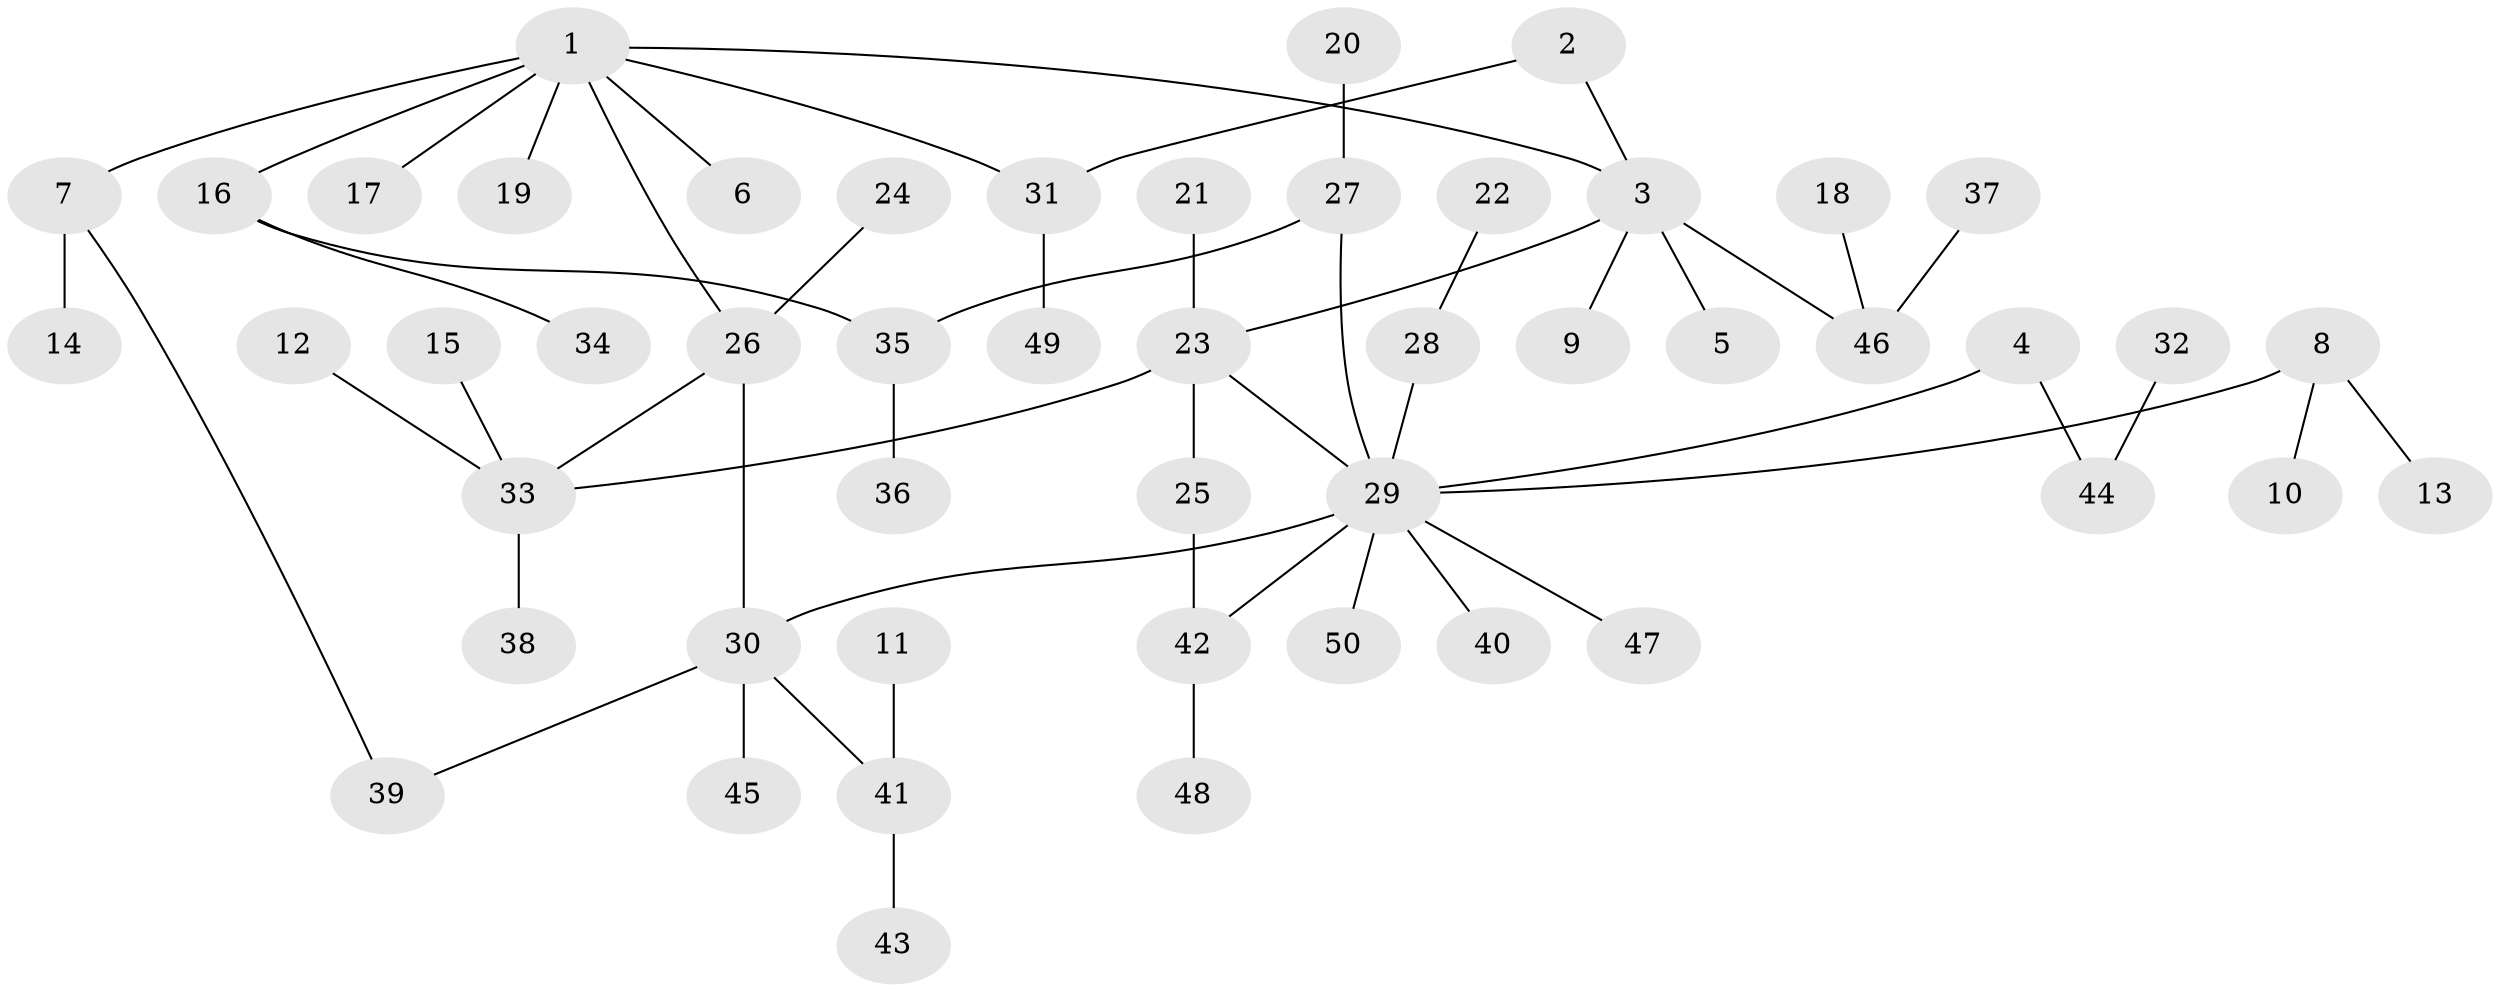 // original degree distribution, {4: 0.09, 8: 0.02, 2: 0.33, 5: 0.05, 1: 0.42, 3: 0.09}
// Generated by graph-tools (version 1.1) at 2025/49/03/09/25 03:49:17]
// undirected, 50 vertices, 55 edges
graph export_dot {
graph [start="1"]
  node [color=gray90,style=filled];
  1;
  2;
  3;
  4;
  5;
  6;
  7;
  8;
  9;
  10;
  11;
  12;
  13;
  14;
  15;
  16;
  17;
  18;
  19;
  20;
  21;
  22;
  23;
  24;
  25;
  26;
  27;
  28;
  29;
  30;
  31;
  32;
  33;
  34;
  35;
  36;
  37;
  38;
  39;
  40;
  41;
  42;
  43;
  44;
  45;
  46;
  47;
  48;
  49;
  50;
  1 -- 3 [weight=1.0];
  1 -- 6 [weight=1.0];
  1 -- 7 [weight=1.0];
  1 -- 16 [weight=1.0];
  1 -- 17 [weight=1.0];
  1 -- 19 [weight=1.0];
  1 -- 26 [weight=1.0];
  1 -- 31 [weight=1.0];
  2 -- 3 [weight=1.0];
  2 -- 31 [weight=1.0];
  3 -- 5 [weight=1.0];
  3 -- 9 [weight=1.0];
  3 -- 23 [weight=1.0];
  3 -- 46 [weight=1.0];
  4 -- 29 [weight=1.0];
  4 -- 44 [weight=1.0];
  7 -- 14 [weight=1.0];
  7 -- 39 [weight=1.0];
  8 -- 10 [weight=1.0];
  8 -- 13 [weight=1.0];
  8 -- 29 [weight=1.0];
  11 -- 41 [weight=1.0];
  12 -- 33 [weight=1.0];
  15 -- 33 [weight=1.0];
  16 -- 34 [weight=1.0];
  16 -- 35 [weight=1.0];
  18 -- 46 [weight=1.0];
  20 -- 27 [weight=1.0];
  21 -- 23 [weight=1.0];
  22 -- 28 [weight=1.0];
  23 -- 25 [weight=1.0];
  23 -- 29 [weight=1.0];
  23 -- 33 [weight=1.0];
  24 -- 26 [weight=1.0];
  25 -- 42 [weight=1.0];
  26 -- 30 [weight=1.0];
  26 -- 33 [weight=1.0];
  27 -- 29 [weight=1.0];
  27 -- 35 [weight=1.0];
  28 -- 29 [weight=1.0];
  29 -- 30 [weight=1.0];
  29 -- 40 [weight=1.0];
  29 -- 42 [weight=1.0];
  29 -- 47 [weight=1.0];
  29 -- 50 [weight=1.0];
  30 -- 39 [weight=1.0];
  30 -- 41 [weight=1.0];
  30 -- 45 [weight=1.0];
  31 -- 49 [weight=1.0];
  32 -- 44 [weight=1.0];
  33 -- 38 [weight=1.0];
  35 -- 36 [weight=1.0];
  37 -- 46 [weight=1.0];
  41 -- 43 [weight=1.0];
  42 -- 48 [weight=1.0];
}
